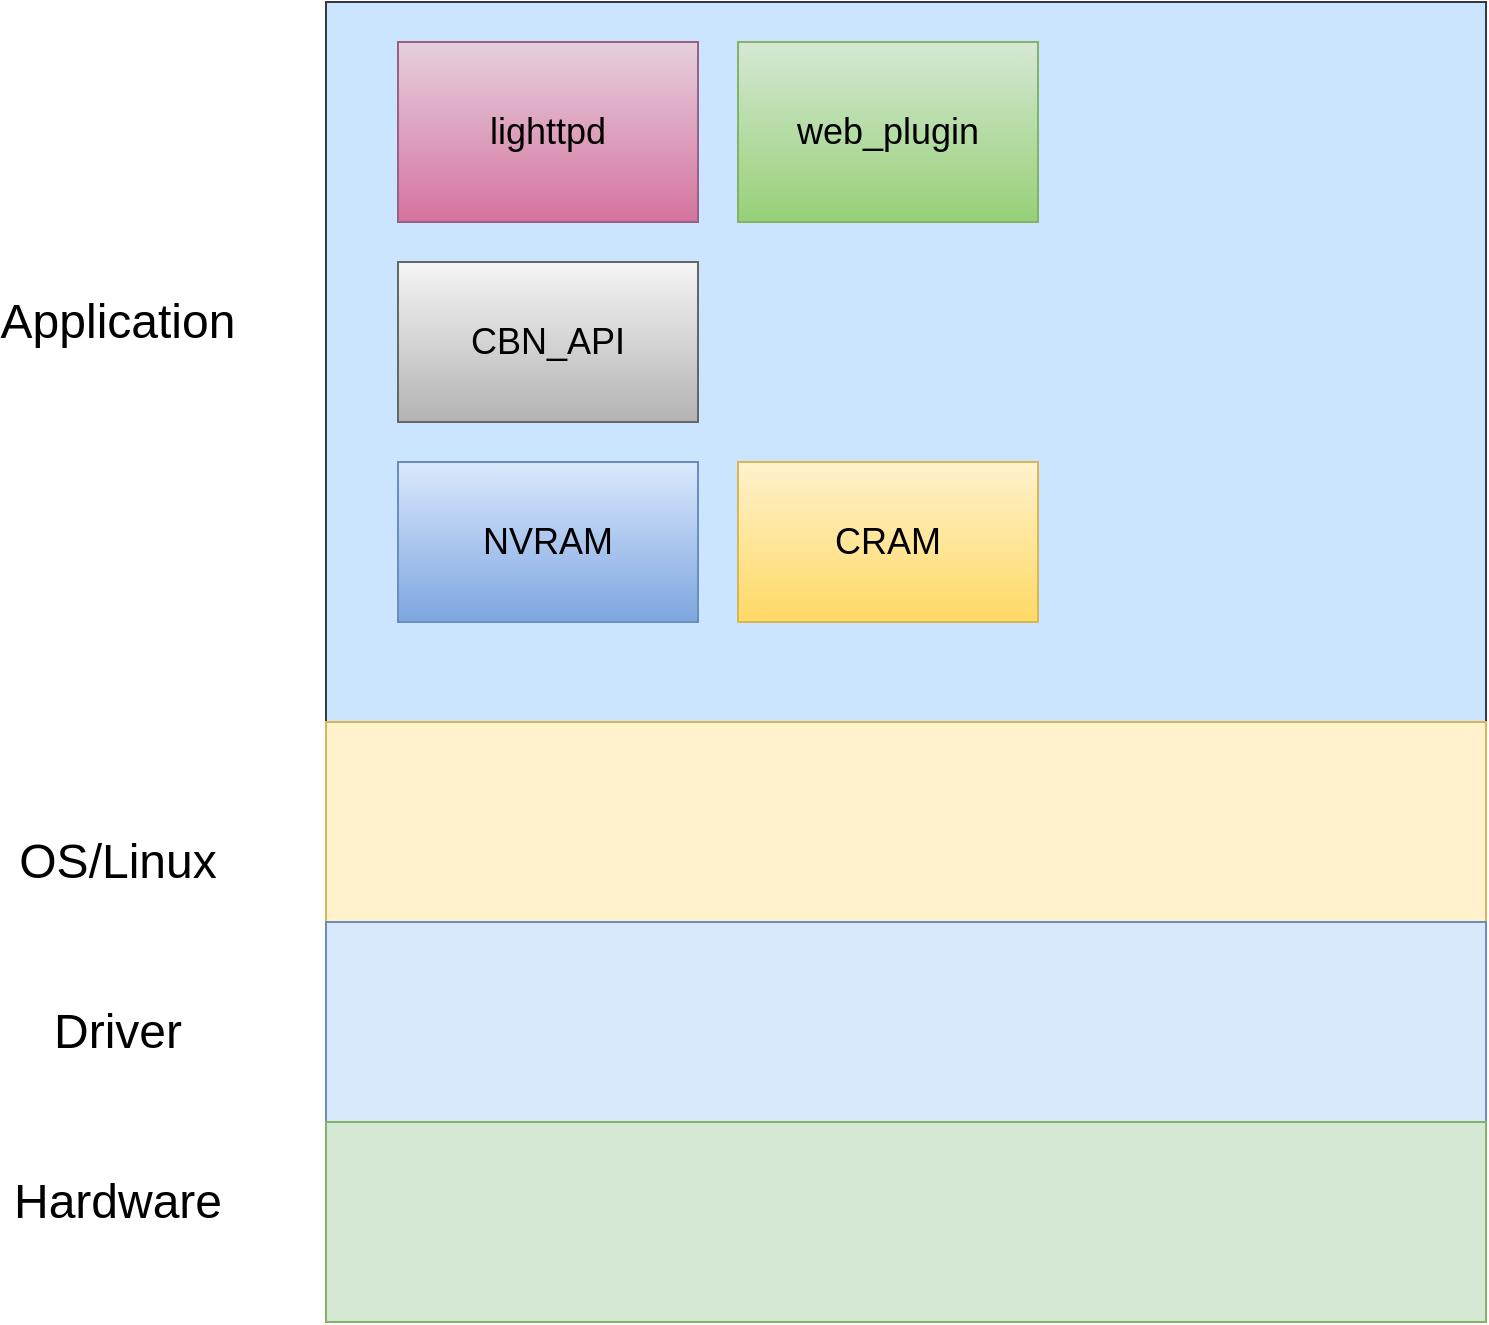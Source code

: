<mxfile version="13.5.1" type="device" pages="2"><diagram id="xHK2mylRPZNxiMh_cKgW" name="Framework"><mxGraphModel dx="1913" dy="806" grid="1" gridSize="10" guides="1" tooltips="1" connect="1" arrows="1" fold="1" page="1" pageScale="1" pageWidth="827" pageHeight="1169" math="0" shadow="0"><root><mxCell id="0"/><mxCell id="1" parent="0"/><mxCell id="zj2vFZMuvdTvdIgRaLIz-1" value="" style="rounded=0;whiteSpace=wrap;html=1;fillColor=#cce5ff;strokeColor=#36393d;" vertex="1" parent="1"><mxGeometry x="124" y="90" width="580" height="360" as="geometry"/></mxCell><mxCell id="zj2vFZMuvdTvdIgRaLIz-2" value="Application" style="text;html=1;strokeColor=none;fillColor=none;align=center;verticalAlign=middle;whiteSpace=wrap;rounded=0;fontSize=24;" vertex="1" parent="1"><mxGeometry x="-20" y="230" width="80" height="40" as="geometry"/></mxCell><mxCell id="zj2vFZMuvdTvdIgRaLIz-3" value="OS/Linux" style="text;html=1;strokeColor=none;fillColor=none;align=center;verticalAlign=middle;whiteSpace=wrap;rounded=0;fontSize=24;" vertex="1" parent="1"><mxGeometry x="-20" y="500" width="80" height="40" as="geometry"/></mxCell><mxCell id="zj2vFZMuvdTvdIgRaLIz-4" value="" style="rounded=0;whiteSpace=wrap;html=1;fillColor=#fff2cc;strokeColor=#d6b656;" vertex="1" parent="1"><mxGeometry x="124" y="450" width="580" height="100" as="geometry"/></mxCell><mxCell id="zj2vFZMuvdTvdIgRaLIz-5" value="" style="rounded=0;whiteSpace=wrap;html=1;fillColor=#dae8fc;strokeColor=#6c8ebf;" vertex="1" parent="1"><mxGeometry x="124" y="550" width="580" height="100" as="geometry"/></mxCell><mxCell id="zj2vFZMuvdTvdIgRaLIz-6" value="Driver" style="text;html=1;strokeColor=none;fillColor=none;align=center;verticalAlign=middle;whiteSpace=wrap;rounded=0;fontSize=24;" vertex="1" parent="1"><mxGeometry x="-20" y="585" width="80" height="40" as="geometry"/></mxCell><mxCell id="zj2vFZMuvdTvdIgRaLIz-7" value="" style="rounded=0;whiteSpace=wrap;html=1;fillColor=#d5e8d4;strokeColor=#82b366;" vertex="1" parent="1"><mxGeometry x="124" y="650" width="580" height="100" as="geometry"/></mxCell><mxCell id="zj2vFZMuvdTvdIgRaLIz-8" value="Hardware" style="text;html=1;strokeColor=none;fillColor=none;align=center;verticalAlign=middle;whiteSpace=wrap;rounded=0;fontSize=24;" vertex="1" parent="1"><mxGeometry x="-20" y="670" width="80" height="40" as="geometry"/></mxCell><mxCell id="zj2vFZMuvdTvdIgRaLIz-9" value="lighttpd" style="rounded=0;whiteSpace=wrap;html=1;fillColor=#e6d0de;strokeColor=#996185;fontSize=18;gradientColor=#d5739d;" vertex="1" parent="1"><mxGeometry x="160" y="110" width="150" height="90" as="geometry"/></mxCell><mxCell id="zj2vFZMuvdTvdIgRaLIz-10" value="NVRAM" style="rounded=0;whiteSpace=wrap;html=1;fillColor=#dae8fc;strokeColor=#6c8ebf;fontSize=18;gradientColor=#7ea6e0;" vertex="1" parent="1"><mxGeometry x="160" y="320" width="150" height="80" as="geometry"/></mxCell><mxCell id="zj2vFZMuvdTvdIgRaLIz-11" value="CRAM" style="rounded=0;whiteSpace=wrap;html=1;fillColor=#fff2cc;strokeColor=#d6b656;fontSize=18;gradientColor=#ffd966;" vertex="1" parent="1"><mxGeometry x="330" y="320" width="150" height="80" as="geometry"/></mxCell><mxCell id="zj2vFZMuvdTvdIgRaLIz-12" value="CBN_API" style="rounded=0;whiteSpace=wrap;html=1;fillColor=#f5f5f5;strokeColor=#666666;fontSize=18;gradientColor=#b3b3b3;" vertex="1" parent="1"><mxGeometry x="160" y="220" width="150" height="80" as="geometry"/></mxCell><mxCell id="ET8swXiE5hyV-yMOl0fv-1" value="web_plugin" style="rounded=0;whiteSpace=wrap;html=1;fillColor=#d5e8d4;strokeColor=#82b366;fontSize=18;gradientColor=#97d077;" vertex="1" parent="1"><mxGeometry x="330" y="110" width="150" height="90" as="geometry"/></mxCell></root></mxGraphModel></diagram><diagram id="WyW4me083LwKZB6Vb-pj" name="lighttpd"><mxGraphModel dx="1086" dy="806" grid="1" gridSize="10" guides="1" tooltips="1" connect="1" arrows="1" fold="1" page="1" pageScale="1" pageWidth="827" pageHeight="1169" math="0" shadow="0"><root><mxCell id="6M5Duxev2uw8-L8PB5Uv-0"/><mxCell id="6M5Duxev2uw8-L8PB5Uv-1" parent="6M5Duxev2uw8-L8PB5Uv-0"/><mxCell id="DkHw4vGCm71gzMCHrHMC-0" value="" style="rounded=0;whiteSpace=wrap;html=1;fillColor=#e6d0de;strokeColor=#996185;fontSize=18;gradientColor=#d5739d;" vertex="1" parent="6M5Duxev2uw8-L8PB5Uv-1"><mxGeometry x="160" y="110" width="500" height="370" as="geometry"/></mxCell><mxCell id="DkHw4vGCm71gzMCHrHMC-1" value="&lt;font style=&quot;font-size: 24px&quot;&gt;lighttpd&lt;/font&gt;" style="text;html=1;strokeColor=none;fillColor=none;align=center;verticalAlign=middle;whiteSpace=wrap;rounded=0;fontSize=24;" vertex="1" parent="6M5Duxev2uw8-L8PB5Uv-1"><mxGeometry x="30" y="270" width="40" height="20" as="geometry"/></mxCell></root></mxGraphModel></diagram></mxfile>